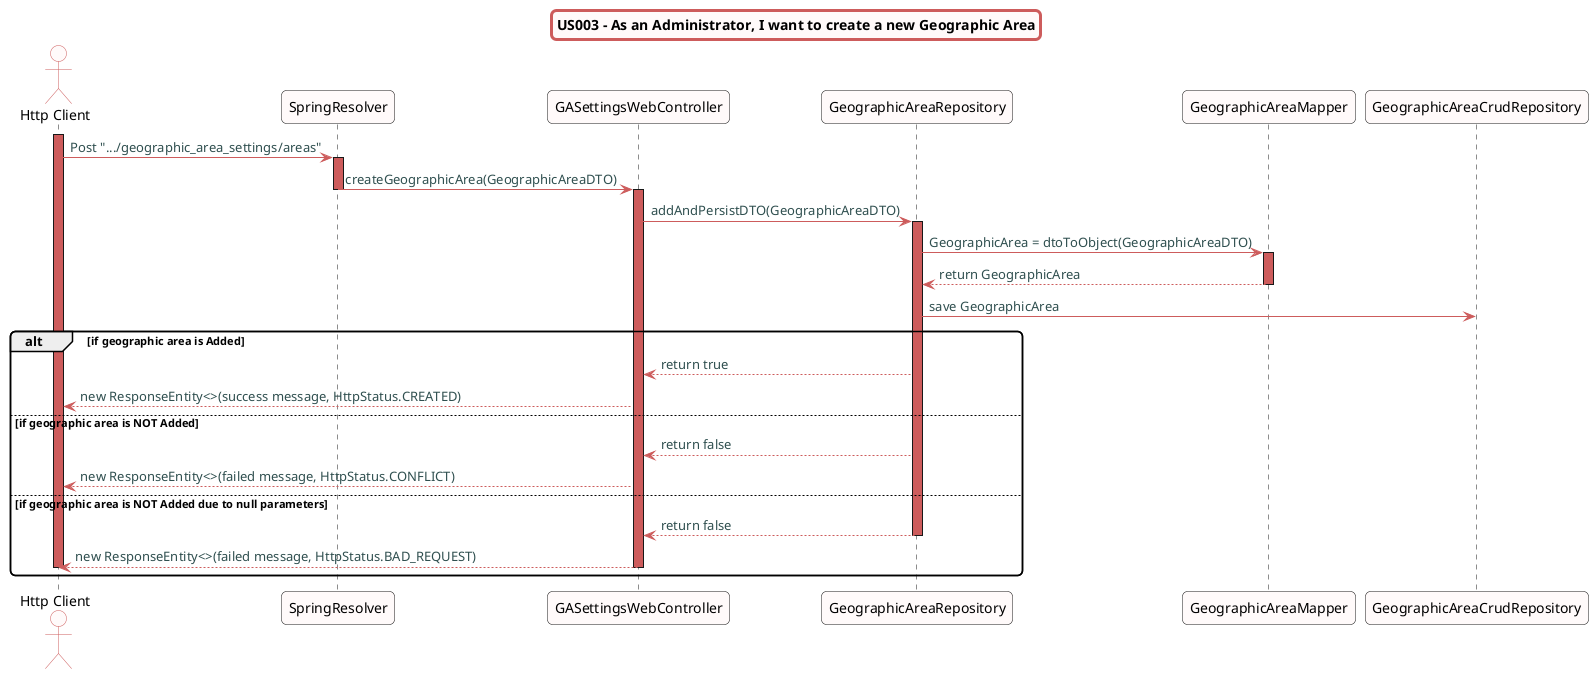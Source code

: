 @startuml

skinparam titleBorderRoundCorner 10
skinparam titleBorderThickness 3
skinparam titleBorderColor indianred
skinparam titleBackgroundColor snow
skinparam FontName quicksand

skinparam actor {
  BorderColor indianred
  backgroundColor Snow
  }

skinparam sequence {
  LifeLineBackgroundColor indianred
  ParticipantBackgroundColor snow
}

skinparam roundcorner 10

skinparam component {
  arrowThickness 1
  ArrowFontName Verdana
  ArrowColor indianred
  ArrowFontColor darkslategrey
}

title US003 - As an Administrator, I want to create a new Geographic Area

actor "Http Client"
activate "Http Client"
"Http Client" -> "SpringResolver":  Post ".../geographic_area_settings/areas"
activate "SpringResolver"
"SpringResolver"->"GASettingsWebController": createGeographicArea(GeographicAreaDTO)
deactivate "SpringResolver"
activate "GASettingsWebController"
"GASettingsWebController" -> "GeographicAreaRepository": addAndPersistDTO(GeographicAreaDTO)
activate "GeographicAreaRepository"
"GeographicAreaRepository" -> "GeographicAreaMapper": GeographicArea = dtoToObject(GeographicAreaDTO)
activate "GeographicAreaMapper"
"GeographicAreaMapper" --> "GeographicAreaRepository": return GeographicArea
deactivate "GeographicAreaMapper"
"GeographicAreaRepository" -> "GeographicAreaCrudRepository": save GeographicArea
alt if geographic area is Added
"GeographicAreaRepository" -->  "GASettingsWebController": return true
"GASettingsWebController" --> "Http Client": new ResponseEntity<>(success message, HttpStatus.CREATED)
else if geographic area is NOT Added
"GeographicAreaRepository" -->  "GASettingsWebController": return false
"GASettingsWebController" --> "Http Client": new ResponseEntity<>(failed message, HttpStatus.CONFLICT)
else if geographic area is NOT Added due to null parameters
"GeographicAreaRepository" -->  "GASettingsWebController": return false
deactivate "GeographicAreaRepository"
"GASettingsWebController" --> "Http Client": new ResponseEntity<>(failed message, HttpStatus.BAD_REQUEST)
deactivate "GASettingsWebController"
deactivate "Http Client"
end

@enduml